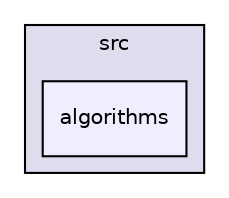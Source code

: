 digraph "src/algorithms" {
  compound=true
  node [ fontsize="10", fontname="Helvetica"];
  edge [ labelfontsize="10", labelfontname="Helvetica"];
  subgraph clusterdir_68267d1309a1af8e8297ef4c3efbcdba {
    graph [ bgcolor="#ddddee", pencolor="black", label="src" fontname="Helvetica", fontsize="10", URL="dir_68267d1309a1af8e8297ef4c3efbcdba.html"]
  dir_e6df591b0639d4c4807ef64d058833e2 [shape=box, label="algorithms", style="filled", fillcolor="#eeeeff", pencolor="black", URL="dir_e6df591b0639d4c4807ef64d058833e2.html"];
  }
}
